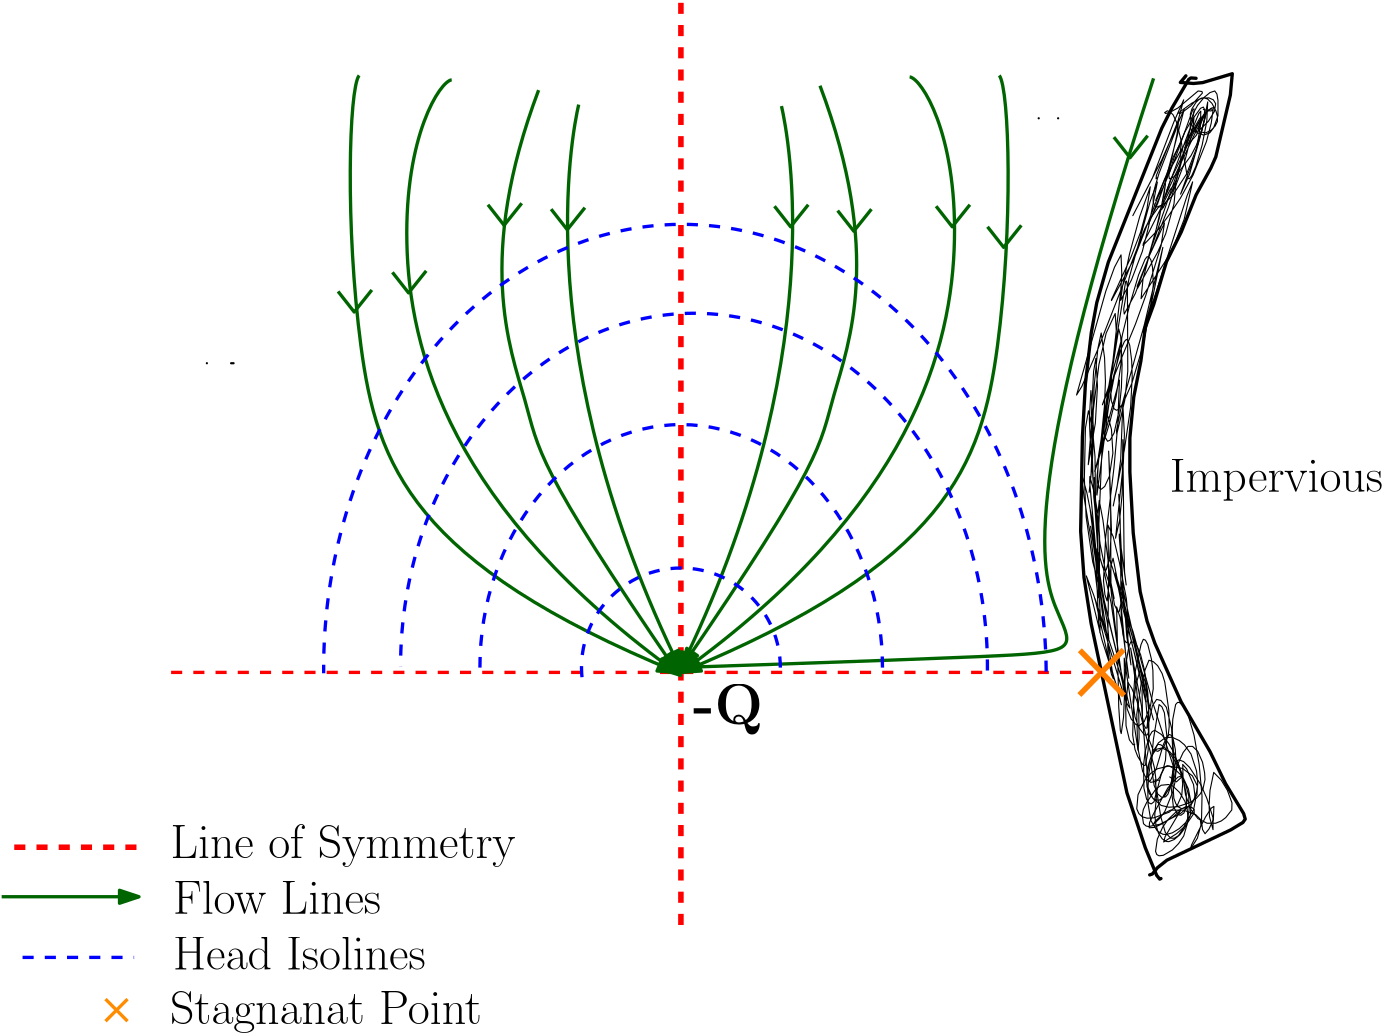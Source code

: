 <?xml version="1.0"?>
<!DOCTYPE ipe SYSTEM "ipe.dtd">
<ipe version="70206" creator="Ipe 7.2.7">
<info created="D:20190325010430" modified="D:20190325144633"/>
<ipestyle name="basic">
<symbol name="arrow/arc(spx)">
<path stroke="sym-stroke" fill="sym-stroke" pen="sym-pen">
0 0 m
-1 0.333 l
-1 -0.333 l
h
</path>
</symbol>
<symbol name="arrow/farc(spx)">
<path stroke="sym-stroke" fill="white" pen="sym-pen">
0 0 m
-1 0.333 l
-1 -0.333 l
h
</path>
</symbol>
<symbol name="arrow/ptarc(spx)">
<path stroke="sym-stroke" fill="sym-stroke" pen="sym-pen">
0 0 m
-1 0.333 l
-0.8 0 l
-1 -0.333 l
h
</path>
</symbol>
<symbol name="arrow/fptarc(spx)">
<path stroke="sym-stroke" fill="white" pen="sym-pen">
0 0 m
-1 0.333 l
-0.8 0 l
-1 -0.333 l
h
</path>
</symbol>
<symbol name="mark/circle(sx)" transformations="translations">
<path fill="sym-stroke">
0.6 0 0 0.6 0 0 e
0.4 0 0 0.4 0 0 e
</path>
</symbol>
<symbol name="mark/disk(sx)" transformations="translations">
<path fill="sym-stroke">
0.6 0 0 0.6 0 0 e
</path>
</symbol>
<symbol name="mark/fdisk(sfx)" transformations="translations">
<group>
<path fill="sym-fill">
0.5 0 0 0.5 0 0 e
</path>
<path fill="sym-stroke" fillrule="eofill">
0.6 0 0 0.6 0 0 e
0.4 0 0 0.4 0 0 e
</path>
</group>
</symbol>
<symbol name="mark/box(sx)" transformations="translations">
<path fill="sym-stroke" fillrule="eofill">
-0.6 -0.6 m
0.6 -0.6 l
0.6 0.6 l
-0.6 0.6 l
h
-0.4 -0.4 m
0.4 -0.4 l
0.4 0.4 l
-0.4 0.4 l
h
</path>
</symbol>
<symbol name="mark/square(sx)" transformations="translations">
<path fill="sym-stroke">
-0.6 -0.6 m
0.6 -0.6 l
0.6 0.6 l
-0.6 0.6 l
h
</path>
</symbol>
<symbol name="mark/fsquare(sfx)" transformations="translations">
<group>
<path fill="sym-fill">
-0.5 -0.5 m
0.5 -0.5 l
0.5 0.5 l
-0.5 0.5 l
h
</path>
<path fill="sym-stroke" fillrule="eofill">
-0.6 -0.6 m
0.6 -0.6 l
0.6 0.6 l
-0.6 0.6 l
h
-0.4 -0.4 m
0.4 -0.4 l
0.4 0.4 l
-0.4 0.4 l
h
</path>
</group>
</symbol>
<symbol name="mark/cross(sx)" transformations="translations">
<group>
<path fill="sym-stroke">
-0.43 -0.57 m
0.57 0.43 l
0.43 0.57 l
-0.57 -0.43 l
h
</path>
<path fill="sym-stroke">
-0.43 0.57 m
0.57 -0.43 l
0.43 -0.57 l
-0.57 0.43 l
h
</path>
</group>
</symbol>
<symbol name="arrow/fnormal(spx)">
<path stroke="sym-stroke" fill="white" pen="sym-pen">
0 0 m
-1 0.333 l
-1 -0.333 l
h
</path>
</symbol>
<symbol name="arrow/pointed(spx)">
<path stroke="sym-stroke" fill="sym-stroke" pen="sym-pen">
0 0 m
-1 0.333 l
-0.8 0 l
-1 -0.333 l
h
</path>
</symbol>
<symbol name="arrow/fpointed(spx)">
<path stroke="sym-stroke" fill="white" pen="sym-pen">
0 0 m
-1 0.333 l
-0.8 0 l
-1 -0.333 l
h
</path>
</symbol>
<symbol name="arrow/linear(spx)">
<path stroke="sym-stroke" pen="sym-pen">
-1 0.333 m
0 0 l
-1 -0.333 l
</path>
</symbol>
<symbol name="arrow/fdouble(spx)">
<path stroke="sym-stroke" fill="white" pen="sym-pen">
0 0 m
-1 0.333 l
-1 -0.333 l
h
-1 0 m
-2 0.333 l
-2 -0.333 l
h
</path>
</symbol>
<symbol name="arrow/double(spx)">
<path stroke="sym-stroke" fill="sym-stroke" pen="sym-pen">
0 0 m
-1 0.333 l
-1 -0.333 l
h
-1 0 m
-2 0.333 l
-2 -0.333 l
h
</path>
</symbol>
<pen name="heavier" value="0.8"/>
<pen name="fat" value="1.2"/>
<pen name="ultrafat" value="2"/>
<symbolsize name="large" value="5"/>
<symbolsize name="small" value="2"/>
<symbolsize name="tiny" value="1.1"/>
<arrowsize name="large" value="10"/>
<arrowsize name="small" value="5"/>
<arrowsize name="tiny" value="3"/>
<color name="red" value="1 0 0"/>
<color name="green" value="0 1 0"/>
<color name="blue" value="0 0 1"/>
<color name="yellow" value="1 1 0"/>
<color name="orange" value="1 0.647 0"/>
<color name="gold" value="1 0.843 0"/>
<color name="purple" value="0.627 0.125 0.941"/>
<color name="gray" value="0.745"/>
<color name="brown" value="0.647 0.165 0.165"/>
<color name="navy" value="0 0 0.502"/>
<color name="pink" value="1 0.753 0.796"/>
<color name="seagreen" value="0.18 0.545 0.341"/>
<color name="turquoise" value="0.251 0.878 0.816"/>
<color name="violet" value="0.933 0.51 0.933"/>
<color name="darkblue" value="0 0 0.545"/>
<color name="darkcyan" value="0 0.545 0.545"/>
<color name="darkgray" value="0.663"/>
<color name="darkgreen" value="0 0.392 0"/>
<color name="darkmagenta" value="0.545 0 0.545"/>
<color name="darkorange" value="1 0.549 0"/>
<color name="darkred" value="0.545 0 0"/>
<color name="lightblue" value="0.678 0.847 0.902"/>
<color name="lightcyan" value="0.878 1 1"/>
<color name="lightgray" value="0.827"/>
<color name="lightgreen" value="0.565 0.933 0.565"/>
<color name="lightyellow" value="1 1 0.878"/>
<dashstyle name="dashed" value="[4] 0"/>
<dashstyle name="dotted" value="[1 3] 0"/>
<dashstyle name="dash dotted" value="[4 2 1 2] 0"/>
<dashstyle name="dash dot dotted" value="[4 2 1 2 1 2] 0"/>
<textsize name="large" value="\large"/>
<textsize name="Large" value="\Large"/>
<textsize name="LARGE" value="\LARGE"/>
<textsize name="huge" value="\huge"/>
<textsize name="Huge" value="\Huge"/>
<textsize name="small" value="\small"/>
<textsize name="footnote" value="\footnotesize"/>
<textsize name="tiny" value="\tiny"/>
<textstyle name="center" begin="\begin{center}" end="\end{center}"/>
<textstyle name="itemize" begin="\begin{itemize}" end="\end{itemize}"/>
<textstyle name="item" begin="\begin{itemize}\item{}" end="\end{itemize}"/>
<gridsize name="4 pts" value="4"/>
<gridsize name="8 pts (~3 mm)" value="8"/>
<gridsize name="16 pts (~6 mm)" value="16"/>
<gridsize name="32 pts (~12 mm)" value="32"/>
<gridsize name="10 pts (~3.5 mm)" value="10"/>
<gridsize name="20 pts (~7 mm)" value="20"/>
<gridsize name="14 pts (~5 mm)" value="14"/>
<gridsize name="28 pts (~10 mm)" value="28"/>
<gridsize name="56 pts (~20 mm)" value="56"/>
<anglesize name="90 deg" value="90"/>
<anglesize name="60 deg" value="60"/>
<anglesize name="45 deg" value="45"/>
<anglesize name="30 deg" value="30"/>
<anglesize name="22.5 deg" value="22.5"/>
<opacity name="10%" value="0.1"/>
<opacity name="30%" value="0.3"/>
<opacity name="50%" value="0.5"/>
<opacity name="75%" value="0.75"/>
<tiling name="falling" angle="-60" step="4" width="1"/>
<tiling name="rising" angle="30" step="4" width="1"/>
</ipestyle>
<page>
<layer name="alpha"/>
<view layers="alpha" active="alpha"/>
<path layer="alpha" stroke="black" pen="fat" cap="1" join="1">
441.439 724.813 m
439.589 724.941 l
438.823 724.431 l
432.761 714.094 l
429.124 706.884 l
409.855 658.582 l
405.707 644.034 l
403.729 633.187 l
401.624 614.874 l
400.539 595.668 l
399.901 561.787 l
401.113 545.069 l
403.666 528.607 l
416.554 467.608 l
423.19 447.764 l
427.274 437.874 l
428.359 436.534 l
428.805 436.725 l
</path>
<path stroke="black" pen="fat" cap="1" join="1">
437.782 725.692 m
435.804 723.331 l
440.525 722.948 l
443.843 723.267 l
454.497 726.457 l
453.795 718.802 l
448.564 696.538 l
446.778 692.519 l
441.482 682.886 l
436.123 669.489 l
430.828 658.835 l
426.235 643.461 l
423.172 635.104 l
421.577 622.983 l
419.026 610.096 l
417.622 595.36 l
417.622 583.111 l
418.834 561.102 l
421.322 540.05 l
423.81 529.396 l
426.617 521.422 l
436.06 500.37 l
446.459 482.444 l
452.073 470.897 l
458.58 460.116 l
459.154 458.138 l
458.325 456.926 l
453.923 454.247 l
430.956 443.338 l
427.511 440.595 l
425.724 438.362 l
424.767 438.043 l
</path>
<path stroke="black" cap="1" join="1">
431.972 473.318 m
434.397 471.53 l
436.184 473.19 l
436.056 473.637 l
434.844 473.19 l
431.334 469.424 l
426.038 459.848 l
424.698 456.848 l
424.57 454.997 l
426.484 455.124 l
429.292 456.465 l
433.185 458.891 l
435.929 461.316 l
430.313 451.805 l
429.803 449.89 l
434.461 452.89 l
437.779 455.89 l
440.778 460.359 l
440.778 461.572 l
440.076 462.21 l
438.8 462.657 l
437.652 462.529 l
434.397 460.87 l
431.334 457.933 l
429.42 455.188 l
427.505 450.911 l
426.867 446.507 l
427.314 445.358 l
428.144 444.911 l
429.675 445.102 l
432.93 447.017 l
435.163 449.315 l
437.014 452.06 l
438.609 457.55 l
438.226 462.274 l
437.396 464.572 l
435.546 467.7 l
433.185 469.934 l
431.526 470.573 l
428.909 470.317 l
426.995 468.977 l
423.677 464.125 l
422.464 461.572 l
422.081 459.465 l
422.528 456.465 l
423.485 455.635 l
424.379 455.444 l
428.463 456.273 l
435.801 460.104 l
439.885 463.614 l
441.799 466.934 l
441.927 470.062 l
440.14 473.701 l
436.567 476.382 l
431.589 477.211 l
427.569 476.254 l
425.208 474.658 l
423.23 472.488 l
420.55 466.87 l
420.103 461.827 l
420.869 460.104 l
422.081 458.955 l
423.868 458.444 l
426.229 458.571 l
431.781 460.614 l
434.716 463.104 l
436.312 466.742 l
436.631 470.828 l
436.375 473.573 l
435.227 477.531 l
434.014 479.956 l
431.909 482.446 l
429.165 483.723 l
427.186 483.276 l
425.336 480.85 l
423.868 476.382 l
423.613 472.934 l
423.996 469.807 l
425.783 465.785 l
428.909 463.04 l
431.653 462.402 l
434.78 462.593 l
439.183 464.061 l
441.48 465.53 l
443.012 467.253 l
443.969 469.104 l
444.671 472.36 l
444.543 474.722 l
443.778 478.616 l
442.055 482.51 l
440.204 484.297 l
438.545 484.297 l
436.822 482.127 l
434.78 477.722 l
433.121 471.211 l
433.44 465.657 l
434.206 463.614 l
435.227 462.402 l
436.312 461.891 l
438.162 462.274 l
439.566 463.423 l
440.778 465.466 l
441.672 468.083 l
442.055 470.956 l
441.608 475.488 l
439.63 481.552 l
437.269 484.872 l
435.418 486.404 l
432.802 487.617 l
430.377 487.425 l
427.888 485.574 l
424.825 479.382 l
423.613 472.488 l
423.804 469.743 l
424.506 467.508 l
426.165 465.274 l
428.144 464.891 l
430.058 466.359 l
431.909 469.424 l
432.738 472.232 l
433.312 477.467 l
432.674 490.745 l
430.76 498.405 l
428.782 500.831 l
427.25 501.214 l
425.719 498.852 l
424.442 492.851 l
424.506 486.787 l
425.974 483.084 l
427.697 482.51 l
429.739 483.85 l
431.398 488.064 l
431.781 491.383 l
431.653 497.256 l
430.186 507.47 l
429.228 510.534 l
427.633 513.342 l
426.038 514.811 l
424.506 515.321 l
423.039 511.683 l
422.018 504.405 l
422.145 494.702 l
422.72 491.957 l
423.358 490.808 l
423.741 490.936 l
424.442 496.554 l
424.06 503.703 l
422.783 512.13 l
421.507 517.236 l
420.231 520.364 l
418.891 521.769 l
417.997 521.96 l
417.295 520.428 l
416.211 514.172 l
415.828 507.47 l
416.147 501.277 l
416.657 497.767 l
418.125 494.128 l
419.784 492.149 l
420.933 491.766 l
422.783 493.17 l
425.081 499.107 l
426.038 505.044 l
425.91 511.683 l
425.4 515.64 l
424.06 521.003 l
423.23 522.535 l
422.464 522.854 l
421.635 520.939 l
419.529 511.172 l
418.763 500.256 l
419.465 494.894 l
420.805 491.128 l
422.911 488.383 l
423.932 488.447 l
424.442 489.723 l
424.442 497.128 l
423.23 507.214 l
422.145 510.597 l
421.252 511.491 l
419.784 506.576 l
418.955 499.873 l
418.636 488.383 l
419.465 483.212 l
420.422 480.722 l
422.145 477.85 l
422.72 477.403 l
423.23 477.531 l
424.187 482.765 l
424.379 488.957 l
423.102 503.512 l
422.528 506.703 l
421.826 507.789 l
420.103 495.851 l
420.422 484.106 l
422.209 475.36 l
423.677 472.488 l
425.144 471.339 l
427.186 471.785 l
428.335 473.126 l
429.484 475.679 l
430.441 479.318 l
430.951 487.872 l
430.058 496.362 l
429.165 498.533 l
428.144 499.362 l
426.102 486.851 l
425.272 477.403 l
426.357 470.253 l
427.633 467.189 l
429.165 465.913 l
430.505 466.168 l
431.334 467.125 l
433.057 471.849 l
433.631 476.254 l
</path>
<path stroke="black" cap="1" join="1">
444.072 710.567 m
443.307 710.886 l
442.861 710.503 l
435.591 698.203 l
430.171 688.579 l
426.919 680.867 l
429.47 685.265 l
431.447 690.172 l
434.635 704.895 l
435.273 710.248 l
434.125 706.105 l
428.131 690.618 l
426.792 686.221 l
426.027 682.906 l
426.027 680.421 l
426.473 679.019 l
427.302 678.445 l
429.534 679.337 l
432.85 682.397 l
438.078 690.427 l
442.159 701.071 l
445.156 712.224 l
444.774 712.096 l
441.777 706.424 l
432.084 686.093 l
429.852 680.994 l
429.024 677.489 l
434.125 686.157 l
437.186 694.124 l
440.31 706.424 l
440.693 710.567 l
429.98 681.823 l
429.215 678.063 l
429.597 678.19 l
432.85 684.309 l
435.018 690.3 l
439.991 708.974 l
440.757 713.052 l
440.693 713.817 l
440.31 713.626 l
433.87 695.781 l
424.305 672.263 l
427.621 679.72 l
430.108 686.794 l
437.186 713.69 l
429.024 695.271 l
418.693 675.386 l
425.708 688.834 l
433.487 709.165 l
436.994 717.068 l
434.954 709.483 l
427.174 689.853 l
427.047 688.642 l
427.493 689.025 l
</path>
<path stroke="black" cap="1" join="1">
444.072 713.562 m
446.623 713.052 l
447.452 713.244 l
447.006 713.881 l
445.922 713.435 l
442.797 709.738 l
438.588 702.791 l
437.313 699.668 l
441.522 704.257 l
442.096 705.404 l
444.391 711.778 l
444.583 713.435 l
444.072 714.455 l
443.052 714.008 l
439.545 709.228 l
437.377 705.404 l
433.742 696.928 l
431.638 690.108 l
431.829 688.642 l
433.232 689.152 l
434.954 690.682 l
439.609 696.928 l
441.586 700.752 l
443.626 706.36 l
445.156 712.798 l
444.136 711.714 l
440.183 704.448 l
432.212 688.133 l
430.873 684.309 l
</path>
<path stroke="black" cap="1" join="1">
429.501 678.405 m
428.352 678.596 l
427.778 678.214 l
424.844 674.195 l
422.93 670.496 l
405.833 626.612 l
400.346 613.919 l
398.433 610.794 l
408.959 648.171 l
412.085 656.782 l
414.445 661.247 l
414.7 654.614 l
414.381 648.809 l
411.191 620.234 l
410.745 612.197 l
410.936 608.753 l
411.957 605.819 l
412.786 605.309 l
413.297 605.5 l
415.083 607.669 l
418.336 615.004 l
422.164 627.888 l
429.501 663.926 l
422.802 635.989 l
414.317 605.564 l
412.786 597.973 l
412.914 596.698 l
415.785 608.881 l
416.869 619.341 l
416.742 649.83 l
416.423 651.807 l
416.104 651.616 l
408.767 606.138 l
408.321 597.144 l
408.512 595.932 l
409.597 594.146 l
410.49 594.529 l
411.957 597.144 l
413.743 605.245 l
414.573 613.473 l
414.828 621.765 l
414.317 631.906 l
413.616 634.585 l
406.343 588.98 l
405.96 580.178 l
406.598 577.308 l
407.3 576.861 l
408.576 577.882 l
410.235 581.517 l
411.51 589.873 l
411 598.42 l
409.852 602.757 l
408.512 605.5 l
408.002 601.226 l
406.471 564.487 l
406.853 552.24 l
407.874 548.732 l
408.512 547.839 l
409.086 547.776 l
410.298 552.113 l
411 561.936 l
409.979 590.575 l
410.681 574.948 l
410.809 542.928 l
412.085 535.274 l
413.424 532.531 l
413.807 532.914 l
414.892 538.272 l
415.083 542.545 l
413.616 575.075 l
414.126 565.89 l
414.509 530.618 l
415.083 524.75 l
415.593 522.645 l
416.359 521.624 l
416.805 521.943 l
417.124 529.087 l
416.359 537.506 l
413.935 550.136 l
411.638 559.767 l
409.724 563.977 l
409.979 545.798 l
409.66 519.966 l
410.043 514.863 l
411 510.207 l
411.702 508.612 l
403.472 563.53 l
405.067 555.175 l
408.002 529.852 l
408.767 526.28 l
410.043 522.964 l
409.533 528.704 l
406.088 547.648 l
403.345 569.271 l
405.131 556.578 l
406.407 528.513 l
406.853 525.196 l
406.981 531.511 l
406.024 547.967 l
403.153 579.412 l
403.217 581.453 l
404.812 575.585 l
406.088 567.931 l
406.726 559.958 l
406.662 546.628 l
403.281 596.251 l
403.026 602.247 l
403.6 612.389 l
404.557 597.973 l
404.11 586.365 l
402.962 575.777 l
403.664 582.474 l
404.748 613.856 l
406.088 627.442 l
407.3 633.118 l
408.512 624.189 l
408.831 615.642 l
408.448 606.584 l
406.981 591.85 l
415.019 632.863 l
417.507 643.069 l
420.761 654.039 l
423.057 659.589 l
423.759 660.545 l
424.461 660.609 l
425.226 659.334 l
425.8 656.655 l
426.056 650.34 l
425.099 643.26 l
422.419 633.373 l
438.24 682.615 l
440.218 687.526 l
437.156 674.004 l
433.647 665.01 l
430.521 659.142 l
421.654 645.492 l
422.356 652.572 l
427.076 670.368 l
429.947 683.061 l
430.457 686.888 l
428.225 674.514 l
423.759 658.504 l
419.549 647.278 l
415.593 639.943 l
415.402 641.729 l
417.316 652.764 l
424.907 680.446 l
427.523 687.462 l
424.333 671.261 l
422.1 662.459 l
418.209 652.254 l
414.317 644.855 l
414.955 649.83 l
417.507 661.63 l
421.143 674.961 l
424.971 685.74 l
423.759 677.703 l
421.526 669.539 l
418.081 660.609 l
411 645.11 l
411 644.791 l
419.102 659.716 l
433.201 696.392 l
435.689 701.239 l
436.008 695.754 l
434.349 687.654 l
431.542 678.469 l
425.992 664.117 l
424.525 661.375 l
439.771 705.641 l
442.451 712.147 l
443.153 712.976 l
443.025 707.682 l
441.494 698.688 l
439.133 690.396 l
436.135 683.635 l
435.88 683.125 l
441.494 698.497 l
443.854 707.299 l
445.641 716.292 l
445.322 709.404 l
443.663 700.857 l
441.43 693.266 l
439.899 689.758 l
439.006 688.61 l
438.559 688.865 l
438.177 690.077 l
435.944 702.962 l
434.413 709.021 l
433.201 711.636 l
432.052 712.784 l
431.095 713.103 l
430.138 712.465 l
430.521 712.147 l
431.925 712.529 l
434.923 714.124 l
442.196 720.247 l
443.599 720.056 l
443.727 719.482 l
439.516 714.825 l
436.454 712.529 l
435.497 712.083 l
435.114 712.338 l
439.899 715.846 l
443.408 717.696 l
446.087 717.759 l
447.682 717.058 l
448.511 715.655 l
448.065 712.912 l
445.896 709.34 l
442.578 706.087 l
441.494 705.513 l
439.899 705.768 l
439.325 707.363 l
439.58 709.595 l
440.728 712.721 l
442.004 715.081 l
444.365 717.951 l
446.47 719.673 l
448.192 720.247 l
448.958 719.163 l
449.341 716.867 l
449.341 711.317 l
447.746 706.916 l
446.342 705.13 l
444.173 704.365 l
441.813 705.194 l
439.644 708.383 l
439.389 711.891 l
439.963 713.805 l
441.43 716.165 l
442.515 717.185 l
444.046 717.823 l
445.577 717.377 l
447.172 715.782 l
448.639 712.976 l
449.149 711.062 l
449.149 709.276 l
448.32 707.618 l
446.916 706.151 l
445.003 705.194 l
442.77 705.513 l
442.323 706.661 l
442.77 708.702 l
444.747 712.083 l
446.916 714.06 l
447.682 714.251 l
446.916 708.702 l
445.194 702.069 l
440.409 690.014 l
435.816 681.658 l
431.861 675.79 l
427.906 670.432 l
422.356 664.628 l
422.483 665.393 l
432.052 684.592 l
434.221 687.526 l
433.52 679.681 l
430.521 668.837 l
427.714 662.395 l
420.378 649.192 l
420.25 650.021 l
424.78 661.247 l
430.075 672.728 l
428.863 664.5 l
423.376 646.704 l
419.676 636.435 l
407.747 607.286 l
407.81 607.541 l
409.788 613.154 l
414.7 631.141 l
414.381 621.637 l
412.659 610.156 l
410.426 601.099 l
405.003 583.239 l
405.003 583.558 l
413.871 616.152 l
413.233 599.504 l
411.893 584.579 l
408.895 559.512 l
408.129 543.885 l
408.64 538.91 l
409.405 536.677 l
410.936 549.753 l
411.574 552.049 l
413.998 539.866 l
416.55 512.822 l
417.252 508.868 l
415.147 525.26 l
414.062 530.873 l
412.85 534.509 l
413.616 498.471 l
414.19 489.988 l
414.509 488.903 l
415.338 494.771 l
415.721 503.51 l
415.593 516.075 l
420.569 482.907 l
420.952 487.436 l
420.824 496.238 l
420.059 504.785 l
417.89 519.711 l
421.845 498.662 l
423.568 477.613 l
424.525 471.618 l
425.035 472 l
427.204 476.529 l
429.692 485.012 l
431.032 487.883 l
431.861 488.584 l
432.563 488.265 l
433.201 486.99 l
433.966 483.29 l
434.349 476.465 l
433.839 471.299 l
433.073 467.982 l
430.202 460.838 l
428.288 458.287 l
425.928 456.055 l
426.757 457.394 l
429.628 460.009 l
432.244 461.349 l
436.964 461.349 l
441.303 459.754 l
442.961 458.096 l
443.216 455.991 l
441.94 451.271 l
439.389 447.252 l
439.835 448.847 l
444.875 458.925 l
446.98 462.114 l
447.873 462.688 l
447.682 457.904 l
446.087 454.524 l
444.684 452.865 l
443.791 454.332 l
443.408 457.394 l
443.599 466.451 l
442.578 477.741 l
440.728 488.329 l
438.24 496.749 l
437.22 498.535 l
435.433 500.129 l
434.795 500.129 l
434.094 499.364 l
433.073 494.07 l
432.882 490.051 l
433.647 475.955 l
425.928 499.874 l
418.719 525.77 l
416.933 530.618 l
415.912 531.83 l
423.312 500.512 l
423.504 500.32 l
420.569 512.822 l
414.445 536.422 l
412.404 546.755 l
415.338 537.06 l
422.993 504.849 l
422.164 510.271 l
419.549 520.093 l
411.447 548.35 l
409.852 552.559 l
409.724 549.944 l
413.743 515.884 l
415.338 504.913 l
416.486 500.895 l
414.445 509.569 l
405.067 537.506 l
409.278 518.754 l
414.573 499.3 l
413.042 505.487 l
407.555 522.709 l
401.941 545.671 l
404.621 538.718 l
415.338 503.063 l
416.678 499.491 l
417.635 498.088 l
408.704 535.019 l
406.343 547.074 l
405.833 555.43 l
408.066 548.35 l
410.873 535.912 l
414.445 511.419 l
408.385 536.869 l
406.471 547.967 l
405.641 563.02 l
406.598 572.843 l
407.938 565.699 l
410.809 543.183 l
411.957 537.57 l
409.022 546.564 l
406.917 557.152 l
405.578 567.995 l
404.812 581.071 l
406.088 558.874 l
406.343 537.825 l
406.152 538.336 l
403.728 558.491 l
401.112 574.055 l
400.219 582.155 l
400.219 582.538 l
402.133 575.649 l
404.429 564.168 l
405.833 551.284 l
406.216 543.375 l
404.238 550.773 l
401.877 566.911 l
401.24 580.624 l
401.622 598.866 l
402.707 605.117 l
404.174 598.42 l
405.067 588.661 l
405.322 567.23 l
404.621 574.182 l
403.664 601.29 l
404.557 619.277 l
405.386 623.997 l
405.96 613.983 l
405.195 600.652 l
402.643 585.727 l
403.855 600.461 l
406.471 621.701 l
409.086 633.055 l
412.34 640.135 l
412.723 634.075 l
412.467 629.419 l
410.49 613.409 l
406.534 588.916 l
405.833 581.709 l
405.705 575.075 l
405.769 574.756 l
410.043 607.286 l
411.766 617.619 l
414.254 626.804 l
415.657 630.057 l
416.359 630.822 l
416.933 630.439 l
417.571 628.717 l
418.273 623.168 l
418.464 617.364 l
417.89 606.393 l
415.657 591.149 l
411.638 570.865 l
413.042 577.754 l
414.317 587.577 l
415.083 607.477 l
415.657 596.698 l
415.274 586.301 l
412.467 559.257 l
413.935 565.763 l
414.828 574.948 l
415.083 594.721 l
415.53 554.026 l
415.721 546.946 l
416.295 542.418 l
413.807 560.724 l
413.807 559.767 l
416.486 524.048 l
418.018 513.651 l
414.445 544.012 l
423.95 501.532 l
426.119 493.878 l
</path>
<path stroke="black" cap="1" join="1">
428.361 472.064 m
426.64 472.255 l
428.744 458.997 l
430.402 453.26 l
432.315 451.284 l
433.59 451.22 l
435.121 452.176 l
437.161 455.364 l
438.373 458.232 l
438.947 461.355 l
438.819 466.455 l
437.608 471.044 l
435.822 474.168 l
433.654 476.208 l
431.932 477.164 l
431.04 477.355 l
430.211 476.909 l
428.935 474.295 l
427.405 468.495 l
426.576 459.571 l
427.022 456.001 l
427.915 453.069 l
429.254 451.029 l
430.784 450.073 l
431.677 450.009 l
433.59 450.774 l
435.631 452.495 l
437.48 454.981 l
439.329 459.188 l
439.712 463.714 l
438.692 468.941 l
434.674 477.737 l
431.805 482.072 l
430.019 483.984 l
428.744 484.877 l
427.66 485.068 l
426.257 482.964 l
425.3 479.458 l
424.471 474.55 l
424.089 468.877 l
424.153 463.778 l
425.173 457.595 l
427.469 453.897 l
429.445 452.686 l
430.593 452.559 l
432.953 453.196 l
435.44 454.726 l
437.671 456.83 l
440.541 461.355 l
441.243 465.052 l
440.541 470.598 l
438.054 476.208 l
436.651 477.801 l
436.779 472.765 l
437.671 466.837 l
439.521 461.674 l
442.135 458.296 l
445.388 456.638 l
448.512 456.638 l
450.553 457.467 l
452.147 458.678 l
454.315 461.419 l
454.379 463.969 l
452.721 468.495 l
450.489 472.192 l
447.811 474.933 l
446.472 468.431 l
446.153 463.331 l
446.28 459.061 l
447.556 454.344 l
447.556 458.614 l
445.324 465.626 l
443.156 470.534 l
439.138 476.717 l
436.97 478.821 l
435.312 479.458 l
434.419 479.012 l
433.718 477.419 l
433.016 474.996 l
432.442 469.897 l
433.271 462.694 l
434.929 459.698 l
436.014 459.507 l
437.098 460.335 l
437.99 463.204 l
437.927 467.283 l
436.396 474.423 l
433.463 482.072 l
431.613 485.323 l
428.999 488.574 l
426.576 490.104 l
425.619 489.594 l
424.535 487.745 l
423.132 482.327 l
422.558 477.674 l
422.686 469.26 l
423.642 465.307 l
424.471 463.969 l
425.3 463.586 l
426.321 464.351 l
426.958 466.965 l
426.958 472.765 l
426.448 476.654 l
420.199 500.557 l
418.286 505.274 l
416.947 507.314 l
416.118 498.836 l
416.245 491.761 l
417.457 486.661 l
418.796 484.877 l
419.37 485.068 l
</path>
<text matrix="1 0 0 1 400 16" transformations="translations" pos="32 560" stroke="black" type="label" width="76.788" height="11.76" depth="3.35" valign="baseline" size="LARGE">Impervious</text>
<path stroke="black" pen="heavier" cap="1" join="1">
384.807 710.421 m
384.807 710.421 l
</path>
<path stroke="black" pen="0.8" cap="1" join="1">
391.791 710.421 m
391.791 710.421 l
</path>
<path stroke="1 0 0" dash="dashed" pen="ultrafat">
256 752 m
256 416 l
</path>
<path stroke="black" pen="0.8" cap="1" join="1">
85.3452 622.241 m
85.3452 622.241 l
</path>
<path stroke="black" pen="0.8" cap="1" join="1">
94.0759 622.241 m
94.9489 622.241 l
</path>
<text matrix="1 0 0 1 164.365 76.5077" transformations="translations" pos="96 416" stroke="black" type="label" width="25.206" height="14.174" depth="4.02" valign="baseline" size="huge">\textbf{-Q}</text>
<text transformations="translations" pos="72.2492 444.136" stroke="black" type="label" width="124.298" height="11.954" depth="3.35" valign="baseline" size="LARGE">Line of Symmetry</text>
<text matrix="1 0 0 1 0.872703 -20.0804" transformations="translations" pos="72.2492 444.136" stroke="black" type="label" width="74.989" height="11.955" depth="0" valign="baseline" size="LARGE">Flow Lines</text>
<text matrix="1 0 0 1 0.872431 -40.1613" transformations="translations" pos="72.2492 444.136" stroke="black" type="label" width="91.113" height="11.955" depth="0" valign="baseline" size="LARGE">Head Isolines</text>
<path stroke="red" dash="dashed" pen="ultrafat">
16 448 m
64 448 l
</path>
<path matrix="1.23077 0 0 -1 -7.60645 855.969" stroke="darkgreen" pen="fat" arrow="normal/normal">
15.5 425.802 m
55.661 425.802 l
</path>
<path matrix="1 0 0 1 2.6192 -4.36533" stroke="blue" dash="dashed" pen="fat">
16.3731 412.706 m
56.5341 412.706 l
</path>
<path matrix="1 0 0 1 8.46357 -1.05795" stroke="red" dash="dashed" pen="fat">
64 512 m
400 512 l
</path>
<text matrix="1 0 0 1 -0.185428 -59.733" transformations="translations" pos="72.2492 444.136" stroke="black" type="label" width="112.355" height="11.76" depth="3.35" valign="baseline" size="LARGE">Stagnanat Point</text>
<path matrix="0.836066 0 0.063173 1.14286 148.161 -141.93" stroke="darkgreen" pen="fat" rarrow="normal/normal">
84.9605 571.387 m
143.676 669.776
119.344 740.13
115.641 749.651 c
</path>
<path stroke="darkgreen" pen="fat" rarrow="normal/normal">
256.08 512.507 m
307.658 587.786
303.955 596.778
328.817 661.842
306.071 722.145 c
</path>
<path stroke="darkgreen" pen="fat" rarrow="normal/normal">
256 510.942 m
339.396 570.858
367.961 685.646
342.57 724.79
338.339 725.318 c
</path>
<path stroke="darkgreen" pen="fat" rarrow="normal/normal">
256 510.942 m
351.563 550.228
376.954 621.111
374.309 721.087
370.606 725.847 c
</path>
<path matrix="-1 0 0 1 510.762 -0.0001951" stroke="darkgreen" pen="fat" rarrow="normal/normal">
256 510.942 m
351.563 550.228
376.954 621.111
374.309 721.087
370.606 725.847 c
</path>
<path matrix="-1 0 0 1 511.819 -1.05765" stroke="darkgreen" pen="fat" rarrow="normal/normal">
256 510.942 m
339.396 570.858
367.961 685.646
342.57 724.79
338.339 725.318 c
</path>
<path matrix="-1 0 0 1 510.841 -1.58669" stroke="darkgreen" pen="fat" rarrow="normal/normal">
256.08 512.507 m
307.658 587.786
303.955 596.778
328.817 661.842
306.071 722.145 c
</path>
<path matrix="-0.836066 0 -0.063173 1.14286 363.24 -141.401" stroke="darkgreen" pen="fat" rarrow="normal/normal">
84.9605 571.387 m
143.676 669.776
119.344 740.13
115.641 749.651 c
</path>
<path stroke="darkgreen" pen="fat">
426.148 724.79 m
375.896 570.858
396.526 519.548
399.699 517.432
256 512.725
256 512.725 c
</path>
<path stroke="blue" dash="dashed" pen="fat">
291.789 512.671 m
35.789 0 0 35.789 256 512.725 220.427 508.799 a
</path>
<path matrix="0.96996 0 0 1.16901 5.51671 -86.6487" stroke="blue" dash="dashed" pen="fat">
333.049 512.671 m
74.7025 0 0 74.7025 258.346 512.803 183.644 512.675 a
</path>
<path matrix="1.02289 0 0 1.23116 -3.54929 -118.262" stroke="blue" dash="dashed" pen="fat">
361.613 511.613 m
103.274 0 0 103.274 258.346 512.803 155.073 512.671 a
</path>
<path matrix="0.996777 0 -0.00771422 1.23565 6.20982 -120.327" stroke="blue" dash="dashed" pen="fat">
386.475 511.084 m
130.475 0 0 130.475 256 510.942 125.525 510.626 a
</path>
<path matrix="1 0 0 1 137.004 -33.8543" stroke="darkgreen" pen="fat">
49.5193 713.152 m
55.338 705.746 l
61.6857 713.681 l
61.6857 713.681 l
</path>
<path matrix="1 0 0 1 102.621 -58.1873" stroke="darkgreen" pen="fat">
49.5193 713.152 m
55.338 705.746 l
61.6857 713.681 l
61.6857 713.681 l
</path>
<path matrix="1 0 0 1 83.0488 -65.064" stroke="darkgreen" pen="fat">
49.5193 713.152 m
55.338 705.746 l
61.6857 713.681 l
61.6857 713.681 l
</path>
<path matrix="1 0 0 1 159.75 -35.4415" stroke="darkgreen" pen="fat">
49.5193 713.152 m
55.338 705.746 l
61.6857 713.681 l
61.6857 713.681 l
</path>
<path matrix="1 0 0 1 240.154 -34.3835" stroke="darkgreen" pen="fat">
49.5193 713.152 m
55.338 705.746 l
61.6857 713.681 l
61.6857 713.681 l
</path>
<path matrix="1 0 0 1 262.9 -35.9705" stroke="darkgreen" pen="fat">
49.5193 713.152 m
55.338 705.746 l
61.6857 713.681 l
61.6857 713.681 l
</path>
<path matrix="1 0 0 1 298.341 -34.3835" stroke="darkgreen" pen="fat">
49.5193 713.152 m
55.338 705.746 l
61.6857 713.681 l
61.6857 713.681 l
</path>
<path matrix="1 0 0 1 316.855 -41.7892" stroke="darkgreen" pen="fat">
49.5193 713.152 m
55.338 705.746 l
61.6857 713.681 l
61.6857 713.681 l
</path>
<path matrix="1 0 0 1 362.346 -9.52182" stroke="darkgreen" pen="fat">
49.5193 713.152 m
55.338 705.746 l
61.6857 713.681 l
61.6857 713.681 l
</path>
<path matrix="1 0 0 1 383.505 -201.101" stroke="1 0.502 0" pen="ultrafat">
15.9267 703.892 m
31.8546 720.19 l
</path>
<path matrix="1 0 0 -1 383.691 1222.8" stroke="1 0.502 0" pen="ultrafat">
15.9267 703.892 m
31.8546 720.19 l
</path>
<group matrix="1 0 0 1 -15.4866 -310.838">
<path matrix="0.500016 0 0 0.51787 32.1642 339.497" stroke="darkorange" pen="fat">
64.3305 688.819 m
80.1997 704.16 l
</path>
<path matrix="-0.500016 0 0 0.51787 104.432 339.497" stroke="darkorange" pen="fat">
64.3305 688.819 m
80.1997 704.16 l
</path>
</group>
</page>
</ipe>
